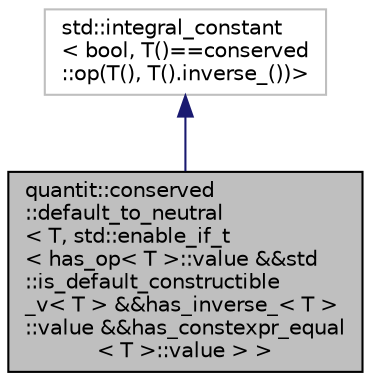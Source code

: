 digraph "quantit::conserved::default_to_neutral&lt; T, std::enable_if_t&lt; has_op&lt; T &gt;::value &amp;&amp;std::is_default_constructible_v&lt; T &gt; &amp;&amp;has_inverse_&lt; T &gt;::value &amp;&amp;has_constexpr_equal&lt; T &gt;::value &gt; &gt;"
{
 // LATEX_PDF_SIZE
  edge [fontname="Helvetica",fontsize="10",labelfontname="Helvetica",labelfontsize="10"];
  node [fontname="Helvetica",fontsize="10",shape=record];
  Node1 [label="quantit::conserved\l::default_to_neutral\l\< T, std::enable_if_t\l\< has_op\< T \>::value &&std\l::is_default_constructible\l_v\< T \> &&has_inverse_\< T \>\l::value &&has_constexpr_equal\l\< T \>::value \> \>",height=0.2,width=0.4,color="black", fillcolor="grey75", style="filled", fontcolor="black",tooltip=" "];
  Node2 -> Node1 [dir="back",color="midnightblue",fontsize="10",style="solid",fontname="Helvetica"];
  Node2 [label="std::integral_constant\l\< bool, T()==conserved\l::op(T(), T().inverse_())\>",height=0.2,width=0.4,color="grey75", fillcolor="white", style="filled",tooltip=" "];
}

